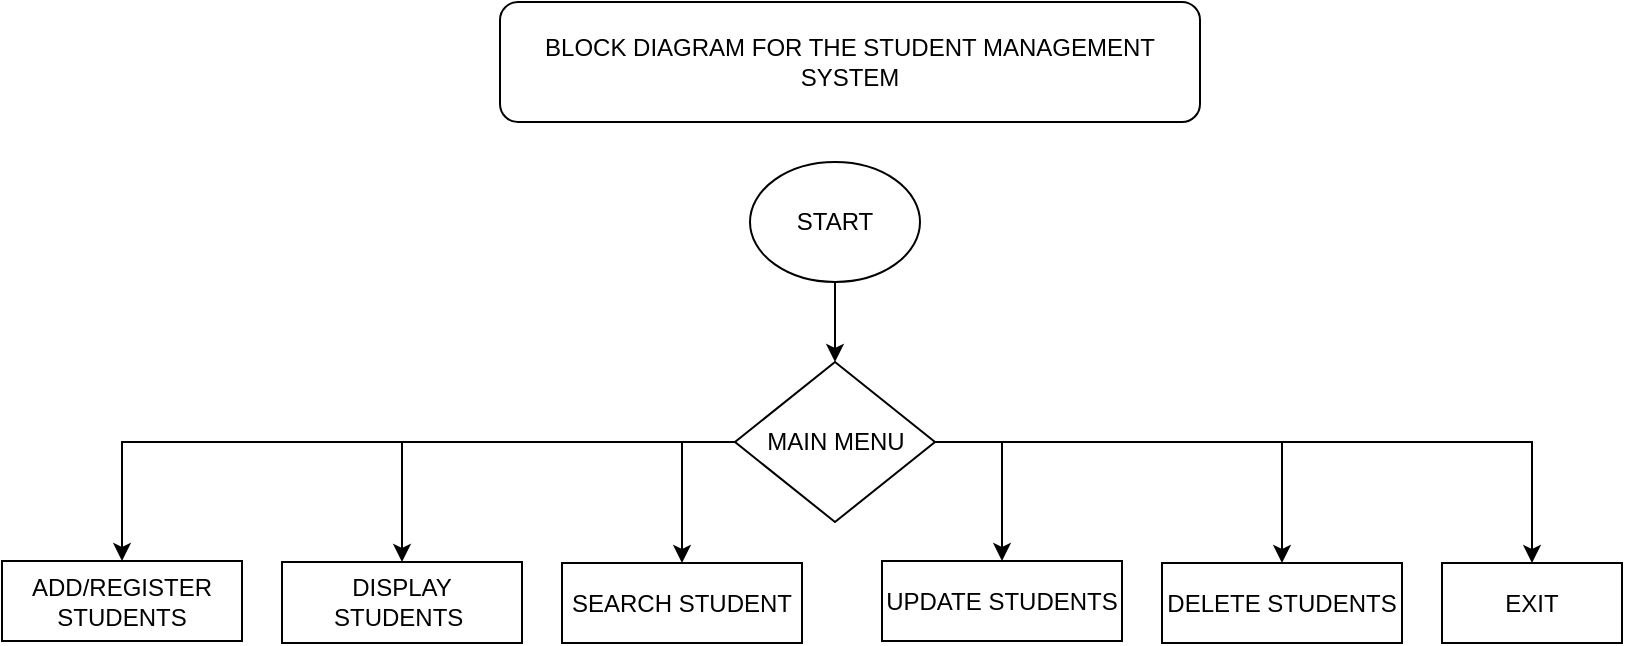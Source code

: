 <mxfile version="24.4.10" type="github">
  <diagram name="Page-1" id="_-apCk8agwDI5kiSu33f">
    <mxGraphModel dx="3653" dy="1545" grid="1" gridSize="10" guides="1" tooltips="1" connect="1" arrows="1" fold="1" page="1" pageScale="1" pageWidth="827" pageHeight="1169" math="0" shadow="0">
      <root>
        <mxCell id="0" />
        <mxCell id="1" parent="0" />
        <mxCell id="LyKHBdX5OJVYweHKs56o-1" value="BLOCK DIAGRAM FOR THE STUDENT MANAGEMENT SYSTEM" style="rounded=1;whiteSpace=wrap;html=1;" vertex="1" parent="1">
          <mxGeometry x="258" y="350" width="350" height="60" as="geometry" />
        </mxCell>
        <mxCell id="LyKHBdX5OJVYweHKs56o-3" value="ADD/REGISTER STUDENTS" style="rounded=0;whiteSpace=wrap;html=1;" vertex="1" parent="1">
          <mxGeometry x="9" y="629.5" width="120" height="40" as="geometry" />
        </mxCell>
        <mxCell id="LyKHBdX5OJVYweHKs56o-5" value="DISPLAY STUDENTS&amp;nbsp;" style="rounded=0;whiteSpace=wrap;html=1;" vertex="1" parent="1">
          <mxGeometry x="149" y="630" width="120" height="40.5" as="geometry" />
        </mxCell>
        <mxCell id="LyKHBdX5OJVYweHKs56o-7" value="SEARCH STUDENT" style="rounded=0;whiteSpace=wrap;html=1;" vertex="1" parent="1">
          <mxGeometry x="289" y="630.5" width="120" height="40" as="geometry" />
        </mxCell>
        <mxCell id="LyKHBdX5OJVYweHKs56o-9" value="UPDATE STUDENTS" style="rounded=0;whiteSpace=wrap;html=1;" vertex="1" parent="1">
          <mxGeometry x="449" y="629.5" width="120" height="40" as="geometry" />
        </mxCell>
        <mxCell id="LyKHBdX5OJVYweHKs56o-11" value="DELETE STUDENTS" style="rounded=0;whiteSpace=wrap;html=1;" vertex="1" parent="1">
          <mxGeometry x="589" y="630.5" width="120" height="40" as="geometry" />
        </mxCell>
        <mxCell id="LyKHBdX5OJVYweHKs56o-12" value="EXIT" style="rounded=0;whiteSpace=wrap;html=1;" vertex="1" parent="1">
          <mxGeometry x="729" y="630.5" width="90" height="40" as="geometry" />
        </mxCell>
        <mxCell id="LyKHBdX5OJVYweHKs56o-13" style="edgeStyle=orthogonalEdgeStyle;rounded=0;orthogonalLoop=1;jettySize=auto;html=1;exitX=0.5;exitY=1;exitDx=0;exitDy=0;entryX=0.5;entryY=0;entryDx=0;entryDy=0;" edge="1" parent="1" source="LyKHBdX5OJVYweHKs56o-14" target="LyKHBdX5OJVYweHKs56o-21">
          <mxGeometry relative="1" as="geometry" />
        </mxCell>
        <mxCell id="LyKHBdX5OJVYweHKs56o-14" value="START" style="ellipse;whiteSpace=wrap;html=1;" vertex="1" parent="1">
          <mxGeometry x="383" y="430" width="85" height="60" as="geometry" />
        </mxCell>
        <mxCell id="LyKHBdX5OJVYweHKs56o-15" style="edgeStyle=orthogonalEdgeStyle;rounded=0;orthogonalLoop=1;jettySize=auto;html=1;exitX=0;exitY=0.5;exitDx=0;exitDy=0;entryX=0.5;entryY=0;entryDx=0;entryDy=0;" edge="1" parent="1" source="LyKHBdX5OJVYweHKs56o-21" target="LyKHBdX5OJVYweHKs56o-3">
          <mxGeometry relative="1" as="geometry" />
        </mxCell>
        <mxCell id="LyKHBdX5OJVYweHKs56o-16" style="edgeStyle=orthogonalEdgeStyle;rounded=0;orthogonalLoop=1;jettySize=auto;html=1;entryX=0.5;entryY=0;entryDx=0;entryDy=0;" edge="1" parent="1" source="LyKHBdX5OJVYweHKs56o-21" target="LyKHBdX5OJVYweHKs56o-5">
          <mxGeometry relative="1" as="geometry" />
        </mxCell>
        <mxCell id="LyKHBdX5OJVYweHKs56o-17" style="edgeStyle=orthogonalEdgeStyle;rounded=0;orthogonalLoop=1;jettySize=auto;html=1;exitX=1;exitY=0.5;exitDx=0;exitDy=0;entryX=0.5;entryY=0;entryDx=0;entryDy=0;" edge="1" parent="1" source="LyKHBdX5OJVYweHKs56o-21" target="LyKHBdX5OJVYweHKs56o-11">
          <mxGeometry relative="1" as="geometry" />
        </mxCell>
        <mxCell id="LyKHBdX5OJVYweHKs56o-18" style="edgeStyle=orthogonalEdgeStyle;rounded=0;orthogonalLoop=1;jettySize=auto;html=1;exitX=1;exitY=0.5;exitDx=0;exitDy=0;entryX=0.5;entryY=0;entryDx=0;entryDy=0;" edge="1" parent="1" source="LyKHBdX5OJVYweHKs56o-21" target="LyKHBdX5OJVYweHKs56o-12">
          <mxGeometry relative="1" as="geometry" />
        </mxCell>
        <mxCell id="LyKHBdX5OJVYweHKs56o-19" style="edgeStyle=orthogonalEdgeStyle;rounded=0;orthogonalLoop=1;jettySize=auto;html=1;exitX=0;exitY=0.5;exitDx=0;exitDy=0;entryX=0.5;entryY=0;entryDx=0;entryDy=0;" edge="1" parent="1" source="LyKHBdX5OJVYweHKs56o-21" target="LyKHBdX5OJVYweHKs56o-7">
          <mxGeometry relative="1" as="geometry" />
        </mxCell>
        <mxCell id="LyKHBdX5OJVYweHKs56o-20" style="edgeStyle=orthogonalEdgeStyle;rounded=0;orthogonalLoop=1;jettySize=auto;html=1;exitX=1;exitY=0.5;exitDx=0;exitDy=0;" edge="1" parent="1" source="LyKHBdX5OJVYweHKs56o-21" target="LyKHBdX5OJVYweHKs56o-9">
          <mxGeometry relative="1" as="geometry" />
        </mxCell>
        <mxCell id="LyKHBdX5OJVYweHKs56o-21" value="MAIN MENU" style="rhombus;whiteSpace=wrap;html=1;" vertex="1" parent="1">
          <mxGeometry x="375.5" y="530" width="100" height="80" as="geometry" />
        </mxCell>
      </root>
    </mxGraphModel>
  </diagram>
</mxfile>
